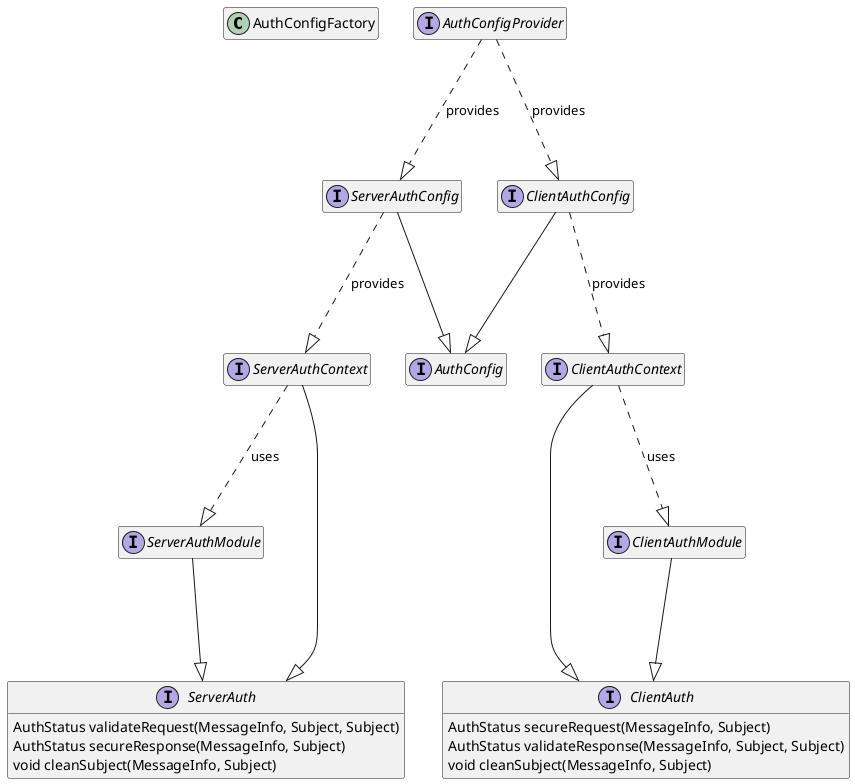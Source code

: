 @startuml

' Enterprise JSF project.
'
' Copyright 2024 e-Contract.be BV. All rights reserved.
' e-Contract.be BV proprietary/confidential. Use is subject to license terms.

hide empty members

class AuthConfigFactory
interface AuthConfig
interface AuthConfigProvider
interface ServerAuthConfig
interface ClientAuthConfig
interface ServerAuthContext
interface ServerAuthModule
interface ServerAuth {
    AuthStatus validateRequest(MessageInfo, Subject, Subject)
    AuthStatus secureResponse(MessageInfo, Subject)
    void cleanSubject(MessageInfo, Subject)
}
interface ClientAuthContext
interface ClientAuth {
    AuthStatus secureRequest(MessageInfo, Subject)
    AuthStatus validateResponse(MessageInfo, Subject, Subject)
    void cleanSubject(MessageInfo, Subject)
}
interface ClientAuthModule

ServerAuthConfig ---|> AuthConfig
ClientAuthConfig ---|> AuthConfig
AuthConfigProvider ...|> ServerAuthConfig: provides
AuthConfigProvider ...|> ClientAuthConfig: provides
ServerAuthConfig ...|> ServerAuthContext: provides
ServerAuthContext ...|> ServerAuthModule: uses
ServerAuthContext ---|> ServerAuth
ServerAuthModule ---|> ServerAuth
ClientAuthConfig ...|> ClientAuthContext: provides
ClientAuthContext ---|> ClientAuth
ClientAuthContext ...|> ClientAuthModule: uses
ClientAuthModule ---|> ClientAuth

@enduml
